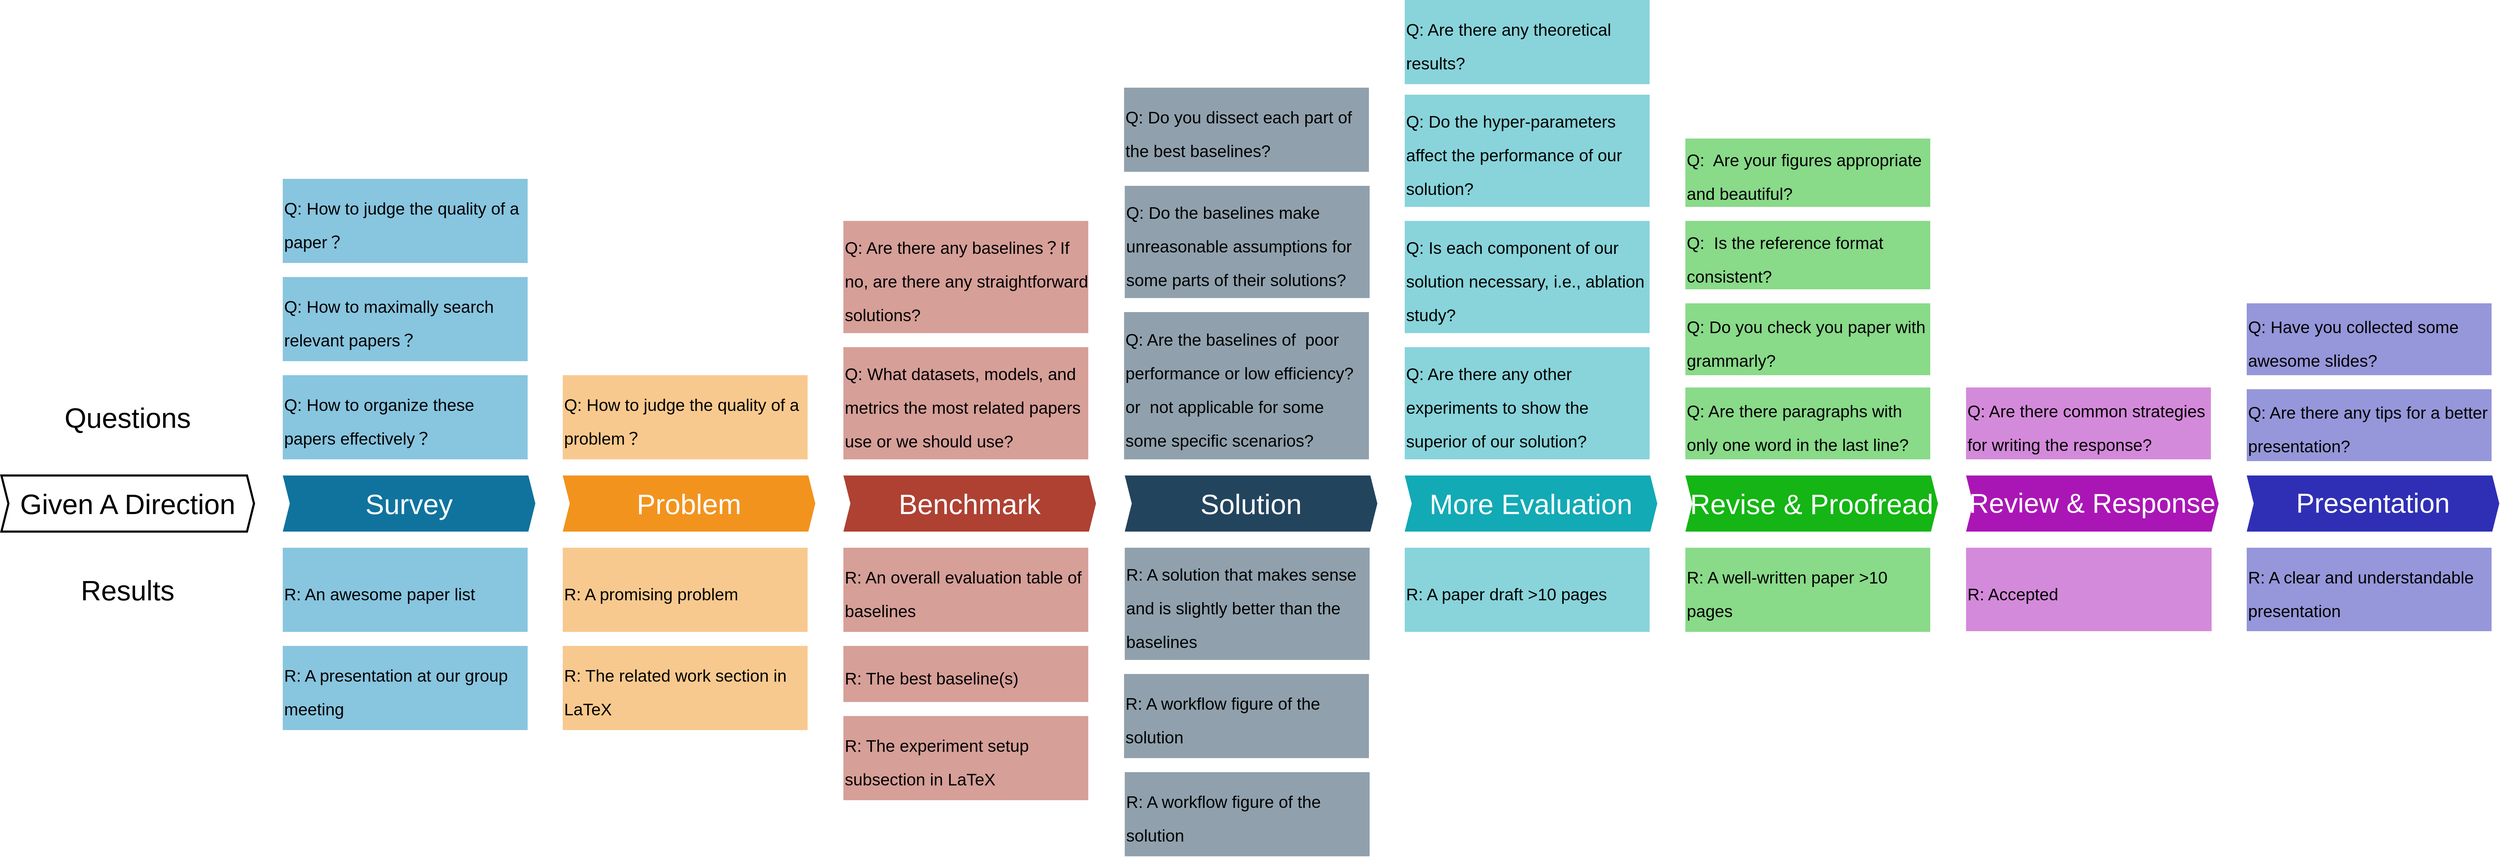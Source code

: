 <mxfile version="19.0.3" type="device"><diagram id="C5RBs43oDa-KdzZeNtuy" name="pipeline"><mxGraphModel dx="1239" dy="2293" grid="1" gridSize="10" guides="1" tooltips="1" connect="1" arrows="1" fold="1" page="1" pageScale="1" pageWidth="827" pageHeight="1169" math="0" shadow="0"><root><mxCell id="WIyWlLk6GJQsqaUBKTNV-0"/><mxCell id="WIyWlLk6GJQsqaUBKTNV-1" parent="WIyWlLk6GJQsqaUBKTNV-0"/><mxCell id="GrP0xdVl9__CavnopVe0-145" value="&lt;font color=&quot;#ffffff&quot; style=&quot;font-size: 40px;&quot;&gt;Survey&lt;/font&gt;" style="shape=step;perimeter=stepPerimeter;whiteSpace=wrap;html=1;fixedSize=1;size=10;direction=west;fillColor=#10739E;strokeColor=none;rounded=0;flipH=1;flipV=0;sketch=0;shadow=0;rotation=0;" parent="WIyWlLk6GJQsqaUBKTNV-1" vertex="1"><mxGeometry x="1361" y="678" width="360" height="80" as="geometry"/></mxCell><mxCell id="GrP0xdVl9__CavnopVe0-146" value="&lt;font color=&quot;#ffffff&quot; style=&quot;font-size: 40px;&quot;&gt;Problem&lt;/font&gt;" style="shape=step;perimeter=stepPerimeter;whiteSpace=wrap;html=1;fixedSize=1;size=10;direction=west;fillColor=#F2931E;strokeColor=none;rounded=0;flipH=1;flipV=0;sketch=0;shadow=0;rotation=0;" parent="WIyWlLk6GJQsqaUBKTNV-1" vertex="1"><mxGeometry x="1760" y="678" width="360" height="80" as="geometry"/></mxCell><mxCell id="GrP0xdVl9__CavnopVe0-150" value="&lt;font color=&quot;#ffffff&quot;&gt;&lt;span style=&quot;font-size: 40px;&quot;&gt;Benchmark&lt;/span&gt;&lt;/font&gt;" style="shape=step;perimeter=stepPerimeter;whiteSpace=wrap;html=1;fixedSize=1;size=10;direction=west;fillColor=#AE4132;strokeColor=none;rounded=0;flipH=1;flipV=0;sketch=0;shadow=0;rotation=0;" parent="WIyWlLk6GJQsqaUBKTNV-1" vertex="1"><mxGeometry x="2160" y="678" width="360" height="80" as="geometry"/></mxCell><mxCell id="GrP0xdVl9__CavnopVe0-152" value="&lt;font color=&quot;#ffffff&quot; style=&quot;font-size: 40px;&quot;&gt;Solution&lt;/font&gt;" style="shape=step;perimeter=stepPerimeter;whiteSpace=wrap;html=1;fixedSize=1;size=10;direction=west;fillColor=#23445D;strokeColor=none;rounded=0;flipH=1;flipV=0;sketch=0;shadow=0;rotation=0;" parent="WIyWlLk6GJQsqaUBKTNV-1" vertex="1"><mxGeometry x="2561" y="678" width="360" height="80" as="geometry"/></mxCell><mxCell id="GrP0xdVl9__CavnopVe0-153" value="&lt;font color=&quot;#ffffff&quot; style=&quot;font-size: 40px;&quot;&gt;More Evaluation&lt;/font&gt;" style="shape=step;perimeter=stepPerimeter;whiteSpace=wrap;html=1;fixedSize=1;size=10;direction=west;fillColor=#12AAB5;strokeColor=none;rounded=0;flipH=1;flipV=0;sketch=0;shadow=0;rotation=0;" parent="WIyWlLk6GJQsqaUBKTNV-1" vertex="1"><mxGeometry x="2960" y="678" width="360" height="80" as="geometry"/></mxCell><mxCell id="GrP0xdVl9__CavnopVe0-154" value="&lt;font style=&quot;font-size: 40px;&quot;&gt;Given A Direction&lt;/font&gt;" style="shape=step;perimeter=stepPerimeter;whiteSpace=wrap;html=1;fixedSize=1;size=10;direction=west;fillColor=none;strokeColor=default;rounded=0;flipH=1;flipV=0;sketch=0;shadow=0;rotation=0;strokeWidth=3;" parent="WIyWlLk6GJQsqaUBKTNV-1" vertex="1"><mxGeometry x="960" y="678" width="360" height="80" as="geometry"/></mxCell><mxCell id="GrP0xdVl9__CavnopVe0-155" value="&lt;font style=&quot;font-size: 24px;&quot;&gt;Q: How to&amp;nbsp;judge the quality of a paper？&lt;br&gt;&lt;/font&gt;" style="rounded=0;whiteSpace=wrap;html=1;shadow=0;sketch=0;fontSize=40;fontColor=#000000;strokeColor=none;strokeWidth=2;fillColor=#138BBF;opacity=50;align=left;" parent="WIyWlLk6GJQsqaUBKTNV-1" vertex="1"><mxGeometry x="1361" y="255" width="349" height="120" as="geometry"/></mxCell><mxCell id="GrP0xdVl9__CavnopVe0-156" value="&lt;font style=&quot;font-size: 24px;&quot;&gt;Q: How to maximally search relevant papers？&lt;br&gt;&lt;/font&gt;" style="rounded=0;whiteSpace=wrap;html=1;shadow=0;sketch=0;fontSize=40;fontColor=#000000;strokeColor=none;strokeWidth=2;fillColor=#138BBF;opacity=50;align=left;" parent="WIyWlLk6GJQsqaUBKTNV-1" vertex="1"><mxGeometry x="1361" y="395" width="349" height="120" as="geometry"/></mxCell><mxCell id="GrP0xdVl9__CavnopVe0-157" value="&lt;font style=&quot;font-size: 24px;&quot;&gt;Q: How to organize these papers effectively？&lt;br&gt;&lt;/font&gt;" style="rounded=0;whiteSpace=wrap;html=1;shadow=0;sketch=0;fontSize=40;fontColor=#000000;strokeColor=none;strokeWidth=2;fillColor=#138BBF;opacity=50;align=left;" parent="WIyWlLk6GJQsqaUBKTNV-1" vertex="1"><mxGeometry x="1361" y="535" width="349" height="120" as="geometry"/></mxCell><mxCell id="GrP0xdVl9__CavnopVe0-158" value="&lt;font style=&quot;font-size: 24px;&quot;&gt;R: An awesome paper list&lt;br&gt;&lt;/font&gt;" style="rounded=0;whiteSpace=wrap;html=1;shadow=0;sketch=0;fontSize=40;fontColor=#000000;strokeColor=none;strokeWidth=2;fillColor=#138BBF;opacity=50;align=left;" parent="WIyWlLk6GJQsqaUBKTNV-1" vertex="1"><mxGeometry x="1361" y="781" width="349" height="120" as="geometry"/></mxCell><mxCell id="GrP0xdVl9__CavnopVe0-159" value="&lt;font style=&quot;font-size: 24px;&quot;&gt;R: A presentation at our group meeting&amp;nbsp;&lt;br&gt;&lt;/font&gt;" style="rounded=0;whiteSpace=wrap;html=1;shadow=0;sketch=0;fontSize=40;fontColor=#000000;strokeColor=none;strokeWidth=2;fillColor=#138BBF;opacity=50;align=left;" parent="WIyWlLk6GJQsqaUBKTNV-1" vertex="1"><mxGeometry x="1361" y="921" width="349" height="120" as="geometry"/></mxCell><mxCell id="GrP0xdVl9__CavnopVe0-160" value="&lt;font style=&quot;font-size: 40px;&quot;&gt;Questions&lt;/font&gt;" style="shape=step;perimeter=stepPerimeter;whiteSpace=wrap;html=1;fixedSize=1;size=10;direction=west;fillColor=none;strokeColor=none;rounded=0;flipH=1;flipV=0;sketch=0;shadow=0;rotation=0;strokeWidth=3;" parent="WIyWlLk6GJQsqaUBKTNV-1" vertex="1"><mxGeometry x="960" y="555" width="360" height="80" as="geometry"/></mxCell><mxCell id="GrP0xdVl9__CavnopVe0-161" value="&lt;font style=&quot;font-size: 40px;&quot;&gt;Results&lt;/font&gt;" style="shape=step;perimeter=stepPerimeter;whiteSpace=wrap;html=1;fixedSize=1;size=10;direction=west;fillColor=none;strokeColor=none;rounded=0;flipH=1;flipV=0;sketch=0;shadow=0;rotation=0;strokeWidth=3;" parent="WIyWlLk6GJQsqaUBKTNV-1" vertex="1"><mxGeometry x="960" y="801" width="360" height="80" as="geometry"/></mxCell><mxCell id="GrP0xdVl9__CavnopVe0-162" value="&lt;font style=&quot;font-size: 24px;&quot;&gt;Q: How to&amp;nbsp;judge the quality of a problem？&lt;br&gt;&lt;/font&gt;" style="rounded=0;whiteSpace=wrap;html=1;shadow=0;sketch=0;fontSize=40;fontColor=#000000;strokeColor=none;strokeWidth=2;fillColor=#F2931E;opacity=50;align=left;" parent="WIyWlLk6GJQsqaUBKTNV-1" vertex="1"><mxGeometry x="1760" y="535" width="349" height="120" as="geometry"/></mxCell><mxCell id="GrP0xdVl9__CavnopVe0-165" value="&lt;font style=&quot;font-size: 24px;&quot;&gt;R: A promising problem&lt;br&gt;&lt;/font&gt;" style="rounded=0;whiteSpace=wrap;html=1;shadow=0;sketch=0;fontSize=40;fontColor=#000000;strokeColor=none;strokeWidth=2;fillColor=#F2931E;opacity=50;align=left;" parent="WIyWlLk6GJQsqaUBKTNV-1" vertex="1"><mxGeometry x="1760" y="781" width="349" height="120" as="geometry"/></mxCell><mxCell id="GrP0xdVl9__CavnopVe0-166" value="&lt;font style=&quot;font-size: 24px;&quot;&gt;Q: Are there any baselines？If no, are there any straightforward solutions?&lt;br&gt;&lt;/font&gt;" style="rounded=0;whiteSpace=wrap;html=1;shadow=0;sketch=0;fontSize=40;fontColor=#000000;strokeColor=none;strokeWidth=2;fillColor=#AE4132;opacity=50;align=left;" parent="WIyWlLk6GJQsqaUBKTNV-1" vertex="1"><mxGeometry x="2160" y="315" width="349" height="160" as="geometry"/></mxCell><mxCell id="GrP0xdVl9__CavnopVe0-167" value="&lt;font style=&quot;font-size: 24px;&quot;&gt;Q: What datasets, models, and metrics the most related papers use or we should use?&amp;nbsp;&lt;br&gt;&lt;/font&gt;" style="rounded=0;whiteSpace=wrap;html=1;shadow=0;sketch=0;fontSize=40;fontColor=#000000;strokeColor=none;strokeWidth=2;fillColor=#AE4132;opacity=50;align=left;" parent="WIyWlLk6GJQsqaUBKTNV-1" vertex="1"><mxGeometry x="2160" y="495" width="349" height="160" as="geometry"/></mxCell><mxCell id="GrP0xdVl9__CavnopVe0-168" value="&lt;font style=&quot;font-size: 24px;&quot;&gt;R: The related work section in LaTeX&amp;nbsp;&lt;br&gt;&lt;/font&gt;" style="rounded=0;whiteSpace=wrap;html=1;shadow=0;sketch=0;fontSize=40;fontColor=#000000;strokeColor=none;strokeWidth=2;fillColor=#F2931E;opacity=50;align=left;" parent="WIyWlLk6GJQsqaUBKTNV-1" vertex="1"><mxGeometry x="1760" y="921" width="349" height="120" as="geometry"/></mxCell><mxCell id="GrP0xdVl9__CavnopVe0-169" value="&lt;font style=&quot;font-size: 24px;&quot;&gt;R: The experiment setup subsection in LaTeX&amp;nbsp;&lt;br&gt;&lt;/font&gt;" style="rounded=0;whiteSpace=wrap;html=1;shadow=0;sketch=0;fontSize=40;fontColor=#000000;strokeColor=none;strokeWidth=2;fillColor=#AE4132;opacity=50;align=left;" parent="WIyWlLk6GJQsqaUBKTNV-1" vertex="1"><mxGeometry x="2160" y="1021" width="349" height="120" as="geometry"/></mxCell><mxCell id="GrP0xdVl9__CavnopVe0-170" value="&lt;font style=&quot;font-size: 24px;&quot;&gt;R: An overall evaluation table of baselines&lt;br&gt;&lt;/font&gt;" style="rounded=0;whiteSpace=wrap;html=1;shadow=0;sketch=0;fontSize=40;fontColor=#000000;strokeColor=none;strokeWidth=2;fillColor=#AE4132;opacity=50;align=left;" parent="WIyWlLk6GJQsqaUBKTNV-1" vertex="1"><mxGeometry x="2160" y="781" width="349" height="120" as="geometry"/></mxCell><mxCell id="GrP0xdVl9__CavnopVe0-171" value="&lt;font style=&quot;font-size: 24px;&quot;&gt;R: A workflow figure of the solution&amp;nbsp;&lt;br&gt;&lt;/font&gt;" style="rounded=0;whiteSpace=wrap;html=1;shadow=0;sketch=0;fontSize=40;fontColor=#000000;strokeColor=none;strokeWidth=2;fillColor=#23445D;opacity=50;align=left;" parent="WIyWlLk6GJQsqaUBKTNV-1" vertex="1"><mxGeometry x="2560" y="961" width="349" height="120" as="geometry"/></mxCell><mxCell id="GrP0xdVl9__CavnopVe0-172" value="&lt;font style=&quot;font-size: 24px;&quot;&gt;R: A solution that makes sense and is slightly better than the baselines&amp;nbsp;&lt;br&gt;&lt;/font&gt;" style="rounded=0;whiteSpace=wrap;html=1;shadow=0;sketch=0;fontSize=40;fontColor=#000000;strokeColor=none;strokeWidth=2;fillColor=#23445D;opacity=50;align=left;" parent="WIyWlLk6GJQsqaUBKTNV-1" vertex="1"><mxGeometry x="2561" y="781" width="349" height="160" as="geometry"/></mxCell><mxCell id="GrP0xdVl9__CavnopVe0-173" value="&lt;font style=&quot;font-size: 24px;&quot;&gt;Q: Do you dissect each part of&amp;nbsp; the best baselines?&amp;nbsp;&lt;br&gt;&lt;/font&gt;" style="rounded=0;whiteSpace=wrap;html=1;shadow=0;sketch=0;fontSize=40;fontColor=#000000;strokeColor=none;strokeWidth=2;fillColor=#23445D;opacity=50;align=left;" parent="WIyWlLk6GJQsqaUBKTNV-1" vertex="1"><mxGeometry x="2560" y="125" width="349" height="120" as="geometry"/></mxCell><mxCell id="GrP0xdVl9__CavnopVe0-175" value="&lt;font style=&quot;font-size: 24px;&quot;&gt;Q: Do the baselines make unreasonable assumptions for some parts of their solutions?&amp;nbsp;&lt;br&gt;&lt;/font&gt;" style="rounded=0;whiteSpace=wrap;html=1;shadow=0;sketch=0;fontSize=40;fontColor=#000000;strokeColor=none;strokeWidth=2;fillColor=#23445D;opacity=50;align=left;" parent="WIyWlLk6GJQsqaUBKTNV-1" vertex="1"><mxGeometry x="2561" y="265" width="349" height="160" as="geometry"/></mxCell><mxCell id="GrP0xdVl9__CavnopVe0-176" value="&lt;font style=&quot;font-size: 24px;&quot;&gt;R: The best baseline(s)&lt;br&gt;&lt;/font&gt;" style="rounded=0;whiteSpace=wrap;html=1;shadow=0;sketch=0;fontSize=40;fontColor=#000000;strokeColor=none;strokeWidth=2;fillColor=#AE4132;opacity=50;align=left;" parent="WIyWlLk6GJQsqaUBKTNV-1" vertex="1"><mxGeometry x="2160" y="921" width="349" height="80" as="geometry"/></mxCell><mxCell id="GrP0xdVl9__CavnopVe0-177" value="&lt;font style=&quot;font-size: 24px;&quot;&gt;Q: Are the baselines of&amp;nbsp; poor performance or low efficiency? or&amp;nbsp; not applicable for some some specific scenarios?&amp;nbsp;&lt;br&gt;&lt;/font&gt;" style="rounded=0;whiteSpace=wrap;html=1;shadow=0;sketch=0;fontSize=40;fontColor=#000000;strokeColor=none;strokeWidth=2;fillColor=#23445D;opacity=50;align=left;" parent="WIyWlLk6GJQsqaUBKTNV-1" vertex="1"><mxGeometry x="2560" y="445" width="349" height="210" as="geometry"/></mxCell><mxCell id="GrP0xdVl9__CavnopVe0-178" value="&lt;font style=&quot;font-size: 24px;&quot;&gt;Q: Do the hyper-parameters affect the performance of our solution?&amp;nbsp;&lt;br&gt;&lt;/font&gt;" style="rounded=0;whiteSpace=wrap;html=1;shadow=0;sketch=0;fontSize=40;fontColor=#000000;strokeColor=none;strokeWidth=2;fillColor=#12AAB5;opacity=50;align=left;" parent="WIyWlLk6GJQsqaUBKTNV-1" vertex="1"><mxGeometry x="2960" y="135" width="349" height="160" as="geometry"/></mxCell><mxCell id="GrP0xdVl9__CavnopVe0-179" value="&lt;font style=&quot;font-size: 24px;&quot;&gt;Q: Is each component of our solution necessary, i.e., ablation study?&amp;nbsp;&lt;br&gt;&lt;/font&gt;" style="rounded=0;whiteSpace=wrap;html=1;shadow=0;sketch=0;fontSize=40;fontColor=#000000;strokeColor=none;strokeWidth=2;fillColor=#12AAB5;opacity=50;align=left;" parent="WIyWlLk6GJQsqaUBKTNV-1" vertex="1"><mxGeometry x="2960" y="315" width="349" height="160" as="geometry"/></mxCell><mxCell id="GrP0xdVl9__CavnopVe0-180" value="&lt;font style=&quot;font-size: 24px;&quot;&gt;Q: Are there any other experiments to show the superior of our solution?&amp;nbsp;&lt;br&gt;&lt;/font&gt;" style="rounded=0;whiteSpace=wrap;html=1;shadow=0;sketch=0;fontSize=40;fontColor=#000000;strokeColor=none;strokeWidth=2;fillColor=#12AAB5;opacity=50;align=left;" parent="WIyWlLk6GJQsqaUBKTNV-1" vertex="1"><mxGeometry x="2960" y="495" width="349" height="160" as="geometry"/></mxCell><mxCell id="GrP0xdVl9__CavnopVe0-181" value="&lt;font style=&quot;font-size: 24px;&quot;&gt;R: A workflow figure of the solution&amp;nbsp;&lt;br&gt;&lt;/font&gt;" style="rounded=0;whiteSpace=wrap;html=1;shadow=0;sketch=0;fontSize=40;fontColor=#000000;strokeColor=none;strokeWidth=2;fillColor=#23445D;opacity=50;align=left;" parent="WIyWlLk6GJQsqaUBKTNV-1" vertex="1"><mxGeometry x="2561" y="1101" width="349" height="120" as="geometry"/></mxCell><mxCell id="GrP0xdVl9__CavnopVe0-182" value="&lt;font style=&quot;font-size: 24px;&quot;&gt;R: A paper draft &amp;gt;10 pages&lt;br&gt;&lt;/font&gt;" style="rounded=0;whiteSpace=wrap;html=1;shadow=0;sketch=0;fontSize=40;fontColor=#000000;strokeColor=none;strokeWidth=2;fillColor=#12AAB5;opacity=50;align=left;" parent="WIyWlLk6GJQsqaUBKTNV-1" vertex="1"><mxGeometry x="2960" y="781" width="349" height="120" as="geometry"/></mxCell><mxCell id="GrP0xdVl9__CavnopVe0-183" style="edgeStyle=orthogonalEdgeStyle;rounded=0;orthogonalLoop=1;jettySize=auto;html=1;exitX=0.5;exitY=1;exitDx=0;exitDy=0;fontSize=24;fontColor=#000000;" parent="WIyWlLk6GJQsqaUBKTNV-1" source="GrP0xdVl9__CavnopVe0-171" target="GrP0xdVl9__CavnopVe0-171" edge="1"><mxGeometry relative="1" as="geometry"/></mxCell><mxCell id="HMt4UN10Q3CX98mNKGIj-0" value="&lt;font color=&quot;#ffffff&quot;&gt;&lt;span style=&quot;font-size: 40px;&quot;&gt;Revise &amp;amp; Proofread&lt;/span&gt;&lt;/font&gt;" style="shape=step;perimeter=stepPerimeter;whiteSpace=wrap;html=1;fixedSize=1;size=10;direction=west;fillColor=#14B514;strokeColor=none;rounded=0;flipH=1;flipV=0;sketch=0;shadow=0;rotation=0;" parent="WIyWlLk6GJQsqaUBKTNV-1" vertex="1"><mxGeometry x="3360" y="678" width="360" height="80" as="geometry"/></mxCell><mxCell id="HMt4UN10Q3CX98mNKGIj-1" value="&lt;font style=&quot;font-size: 24px;&quot;&gt;Q:&amp;nbsp; Are your figures appropriate and beautiful?&amp;nbsp;&lt;br&gt;&lt;/font&gt;" style="rounded=0;whiteSpace=wrap;html=1;shadow=0;sketch=0;fontSize=40;fontColor=#000000;strokeColor=none;strokeWidth=2;fillColor=#14B514;opacity=50;align=left;" parent="WIyWlLk6GJQsqaUBKTNV-1" vertex="1"><mxGeometry x="3360" y="197.5" width="349" height="97.5" as="geometry"/></mxCell><mxCell id="HMt4UN10Q3CX98mNKGIj-2" value="&lt;font style=&quot;font-size: 24px;&quot;&gt;Q: Do you check you paper with grammarly?&amp;nbsp;&lt;br&gt;&lt;/font&gt;" style="rounded=0;whiteSpace=wrap;html=1;shadow=0;sketch=0;fontSize=40;fontColor=#000000;strokeColor=none;strokeWidth=2;fillColor=#14B514;opacity=50;align=left;" parent="WIyWlLk6GJQsqaUBKTNV-1" vertex="1"><mxGeometry x="3360" y="432.5" width="349" height="102.5" as="geometry"/></mxCell><mxCell id="HMt4UN10Q3CX98mNKGIj-3" value="&lt;font style=&quot;font-size: 24px;&quot;&gt;Q:&amp;nbsp; Is the reference format consistent?&amp;nbsp;&lt;br&gt;&lt;/font&gt;" style="rounded=0;whiteSpace=wrap;html=1;shadow=0;sketch=0;fontSize=40;fontColor=#000000;strokeColor=none;strokeWidth=2;fillColor=#14B514;opacity=50;align=left;" parent="WIyWlLk6GJQsqaUBKTNV-1" vertex="1"><mxGeometry x="3360" y="315" width="349" height="97.5" as="geometry"/></mxCell><mxCell id="HMt4UN10Q3CX98mNKGIj-4" value="&lt;font style=&quot;font-size: 24px;&quot;&gt;Q: Are there paragraphs with only one word in the last line?&amp;nbsp;&lt;br&gt;&lt;/font&gt;" style="rounded=0;whiteSpace=wrap;html=1;shadow=0;sketch=0;fontSize=40;fontColor=#000000;strokeColor=none;strokeWidth=2;fillColor=#14B514;opacity=50;align=left;" parent="WIyWlLk6GJQsqaUBKTNV-1" vertex="1"><mxGeometry x="3360" y="552.5" width="349" height="102.5" as="geometry"/></mxCell><mxCell id="HMt4UN10Q3CX98mNKGIj-5" value="&lt;font style=&quot;font-size: 24px;&quot;&gt;R: A well-written paper &amp;gt;10 pages&lt;br&gt;&lt;/font&gt;" style="rounded=0;whiteSpace=wrap;html=1;shadow=0;sketch=0;fontSize=40;fontColor=#000000;strokeColor=none;strokeWidth=2;fillColor=#14B514;opacity=50;align=left;" parent="WIyWlLk6GJQsqaUBKTNV-1" vertex="1"><mxGeometry x="3360" y="781" width="349" height="120" as="geometry"/></mxCell><mxCell id="v2Uwpbfy3EtsiDotQk6I-0" value="&lt;font style=&quot;font-size: 39px;&quot; color=&quot;#ffffff&quot;&gt;Review &amp;amp; Response&lt;/font&gt;" style="shape=step;perimeter=stepPerimeter;whiteSpace=wrap;html=1;fixedSize=1;size=10;direction=west;fillColor=#AA16B5;strokeColor=none;rounded=0;flipH=1;flipV=0;sketch=0;shadow=0;rotation=0;" parent="WIyWlLk6GJQsqaUBKTNV-1" vertex="1"><mxGeometry x="3760" y="678" width="360" height="80" as="geometry"/></mxCell><mxCell id="v2Uwpbfy3EtsiDotQk6I-1" value="&lt;font style=&quot;font-size: 24px;&quot;&gt;R: Accepted&lt;br&gt;&lt;/font&gt;" style="rounded=0;whiteSpace=wrap;html=1;shadow=0;sketch=0;fontSize=40;fontColor=#000000;strokeColor=none;strokeWidth=2;fillColor=#AA16B5;opacity=50;align=left;" parent="WIyWlLk6GJQsqaUBKTNV-1" vertex="1"><mxGeometry x="3760" y="781" width="350" height="119" as="geometry"/></mxCell><mxCell id="v2Uwpbfy3EtsiDotQk6I-2" value="&lt;font style=&quot;font-size: 24px;&quot;&gt;Q: Are there common strategies for writing the response?&lt;br&gt;&lt;/font&gt;" style="rounded=0;whiteSpace=wrap;html=1;shadow=0;sketch=0;fontSize=40;fontColor=#000000;strokeColor=none;strokeWidth=2;fillColor=#AA16B5;opacity=50;align=left;" parent="WIyWlLk6GJQsqaUBKTNV-1" vertex="1"><mxGeometry x="3760" y="552.5" width="349" height="102.5" as="geometry"/></mxCell><mxCell id="v2Uwpbfy3EtsiDotQk6I-3" value="&lt;font style=&quot;font-size: 24px;&quot;&gt;Q: Are there any theoretical results?&amp;nbsp;&lt;br&gt;&lt;/font&gt;" style="rounded=0;whiteSpace=wrap;html=1;shadow=0;sketch=0;fontSize=40;fontColor=#000000;strokeColor=none;strokeWidth=2;fillColor=#12AAB5;opacity=50;align=left;" parent="WIyWlLk6GJQsqaUBKTNV-1" vertex="1"><mxGeometry x="2960" width="349" height="120" as="geometry"/></mxCell><mxCell id="oqT6QEEDFhHLcnl9w2BY-0" value="&lt;font style=&quot;font-size: 39px;&quot; color=&quot;#ffffff&quot;&gt;Presentation&lt;br&gt;&lt;/font&gt;" style="shape=step;perimeter=stepPerimeter;whiteSpace=wrap;html=1;fixedSize=1;size=10;direction=west;fillColor=#2F2FB5;strokeColor=none;rounded=0;flipH=1;flipV=0;sketch=0;shadow=0;rotation=0;" parent="WIyWlLk6GJQsqaUBKTNV-1" vertex="1"><mxGeometry x="4160" y="678" width="360" height="80" as="geometry"/></mxCell><mxCell id="oqT6QEEDFhHLcnl9w2BY-1" value="&lt;font style=&quot;font-size: 24px;&quot;&gt;Q: Have you collected some awesome slides?&lt;br&gt;&lt;/font&gt;" style="rounded=0;whiteSpace=wrap;html=1;shadow=0;sketch=0;fontSize=40;fontColor=#000000;strokeColor=none;strokeWidth=2;fillColor=#2F2FB5;opacity=50;align=left;" parent="WIyWlLk6GJQsqaUBKTNV-1" vertex="1"><mxGeometry x="4160" y="432.5" width="349" height="102.5" as="geometry"/></mxCell><mxCell id="oqT6QEEDFhHLcnl9w2BY-2" value="&lt;font style=&quot;font-size: 24px;&quot;&gt;Q: Are there any tips for a better presentation?&lt;br&gt;&lt;/font&gt;" style="rounded=0;whiteSpace=wrap;html=1;shadow=0;sketch=0;fontSize=40;fontColor=#000000;strokeColor=none;strokeWidth=2;fillColor=#2F2FB5;opacity=50;align=left;" parent="WIyWlLk6GJQsqaUBKTNV-1" vertex="1"><mxGeometry x="4160" y="555" width="349" height="102.5" as="geometry"/></mxCell><mxCell id="oqT6QEEDFhHLcnl9w2BY-3" value="&lt;font style=&quot;font-size: 24px;&quot;&gt;R: A clear and understandable presentation&amp;nbsp;&lt;br&gt;&lt;/font&gt;" style="rounded=0;whiteSpace=wrap;html=1;shadow=0;sketch=0;fontSize=40;fontColor=#000000;strokeColor=none;strokeWidth=2;fillColor=#2F2FB5;opacity=50;align=left;" parent="WIyWlLk6GJQsqaUBKTNV-1" vertex="1"><mxGeometry x="4160" y="781" width="349" height="119" as="geometry"/></mxCell></root></mxGraphModel></diagram></mxfile>